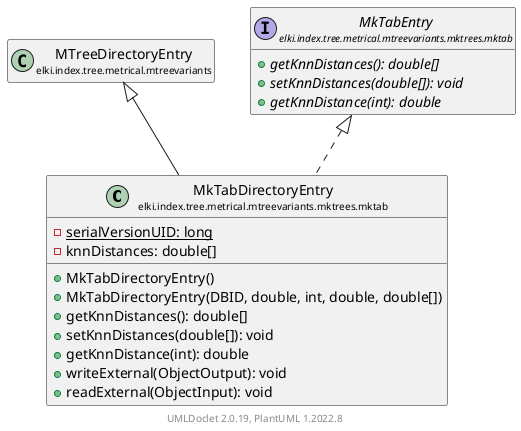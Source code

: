 @startuml
    remove .*\.(Instance|Par|Parameterizer|Factory)$
    set namespaceSeparator none
    hide empty fields
    hide empty methods

    class "<size:14>MkTabDirectoryEntry\n<size:10>elki.index.tree.metrical.mtreevariants.mktrees.mktab" as elki.index.tree.metrical.mtreevariants.mktrees.mktab.MkTabDirectoryEntry [[MkTabDirectoryEntry.html]] {
        {static} -serialVersionUID: long
        -knnDistances: double[]
        +MkTabDirectoryEntry()
        +MkTabDirectoryEntry(DBID, double, int, double, double[])
        +getKnnDistances(): double[]
        +setKnnDistances(double[]): void
        +getKnnDistance(int): double
        +writeExternal(ObjectOutput): void
        +readExternal(ObjectInput): void
    }

    class "<size:14>MTreeDirectoryEntry\n<size:10>elki.index.tree.metrical.mtreevariants" as elki.index.tree.metrical.mtreevariants.MTreeDirectoryEntry [[../../MTreeDirectoryEntry.html]]
    interface "<size:14>MkTabEntry\n<size:10>elki.index.tree.metrical.mtreevariants.mktrees.mktab" as elki.index.tree.metrical.mtreevariants.mktrees.mktab.MkTabEntry [[MkTabEntry.html]] {
        {abstract} +getKnnDistances(): double[]
        {abstract} +setKnnDistances(double[]): void
        {abstract} +getKnnDistance(int): double
    }

    elki.index.tree.metrical.mtreevariants.MTreeDirectoryEntry <|-- elki.index.tree.metrical.mtreevariants.mktrees.mktab.MkTabDirectoryEntry
    elki.index.tree.metrical.mtreevariants.mktrees.mktab.MkTabEntry <|.. elki.index.tree.metrical.mtreevariants.mktrees.mktab.MkTabDirectoryEntry

    center footer UMLDoclet 2.0.19, PlantUML 1.2022.8
@enduml
